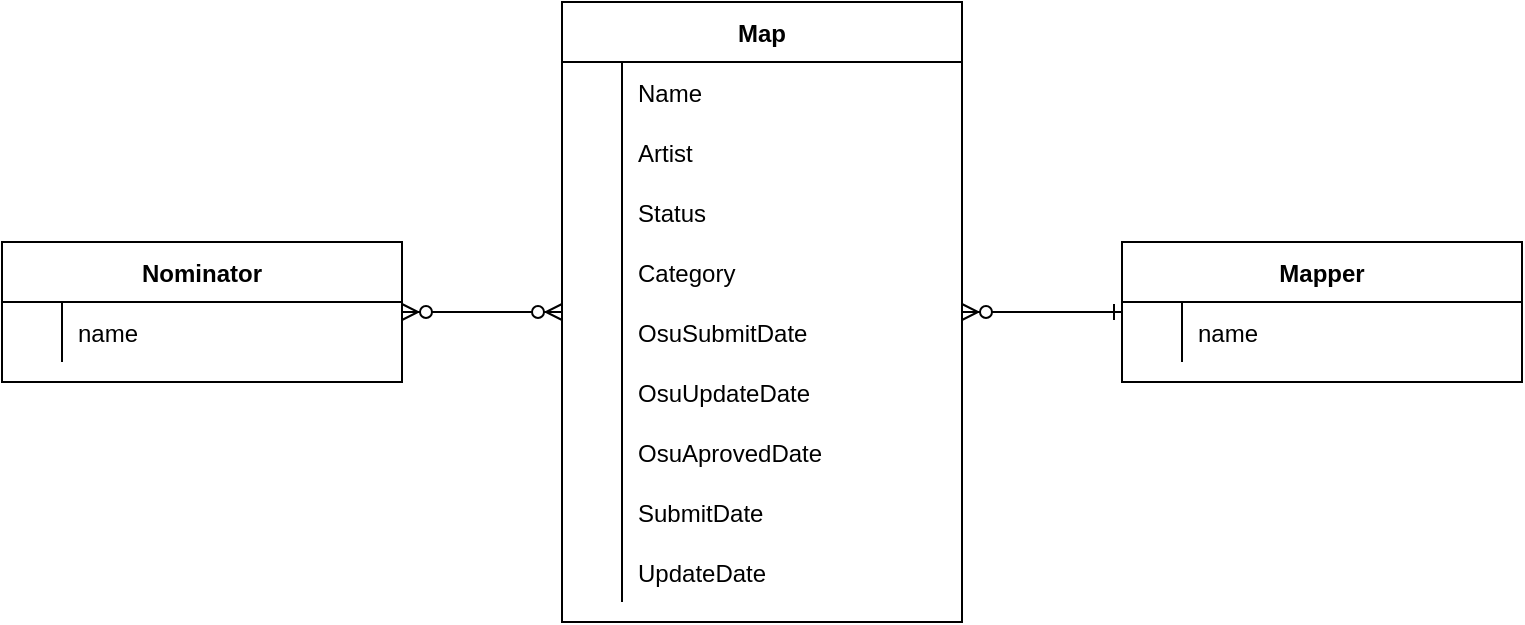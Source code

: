 <mxfile version="14.4.3" type="device"><diagram id="R2lEEEUBdFMjLlhIrx00" name="Page-1"><mxGraphModel dx="981" dy="567" grid="1" gridSize="10" guides="1" tooltips="1" connect="1" arrows="1" fold="1" page="1" pageScale="1" pageWidth="850" pageHeight="1100" math="0" shadow="0" extFonts="Permanent Marker^https://fonts.googleapis.com/css?family=Permanent+Marker"><root><mxCell id="0"/><mxCell id="1" parent="0"/><mxCell id="UP0z-pq8Uf1vi6kAMCyX-36" style="edgeStyle=none;rounded=0;orthogonalLoop=1;jettySize=auto;html=1;startArrow=ERone;startFill=0;endArrow=ERzeroToMany;endFill=1;" parent="1" source="C-vyLk0tnHw3VtMMgP7b-2" target="C-vyLk0tnHw3VtMMgP7b-13" edge="1"><mxGeometry relative="1" as="geometry"/></mxCell><mxCell id="C-vyLk0tnHw3VtMMgP7b-2" value="Mapper" style="shape=table;startSize=30;container=1;collapsible=1;childLayout=tableLayout;fixedRows=1;rowLines=0;fontStyle=1;align=center;resizeLast=1;" parent="1" vertex="1"><mxGeometry x="600" y="215" width="200" height="70" as="geometry"/></mxCell><mxCell id="C-vyLk0tnHw3VtMMgP7b-6" value="" style="shape=partialRectangle;collapsible=0;dropTarget=0;pointerEvents=0;fillColor=none;points=[[0,0.5],[1,0.5]];portConstraint=eastwest;top=0;left=0;right=0;bottom=0;" parent="C-vyLk0tnHw3VtMMgP7b-2" vertex="1"><mxGeometry y="30" width="200" height="30" as="geometry"/></mxCell><mxCell id="C-vyLk0tnHw3VtMMgP7b-7" value="" style="shape=partialRectangle;overflow=hidden;connectable=0;fillColor=none;top=0;left=0;bottom=0;right=0;" parent="C-vyLk0tnHw3VtMMgP7b-6" vertex="1"><mxGeometry width="30" height="30" as="geometry"/></mxCell><mxCell id="C-vyLk0tnHw3VtMMgP7b-8" value="name" style="shape=partialRectangle;overflow=hidden;connectable=0;fillColor=none;top=0;left=0;bottom=0;right=0;align=left;spacingLeft=6;" parent="C-vyLk0tnHw3VtMMgP7b-6" vertex="1"><mxGeometry x="30" width="170" height="30" as="geometry"/></mxCell><mxCell id="C-vyLk0tnHw3VtMMgP7b-13" value="Map" style="shape=table;startSize=30;container=1;collapsible=1;childLayout=tableLayout;fixedRows=1;rowLines=0;fontStyle=1;align=center;resizeLast=1;" parent="1" vertex="1"><mxGeometry x="320" y="95" width="200" height="310" as="geometry"/></mxCell><mxCell id="UP0z-pq8Uf1vi6kAMCyX-15" style="shape=partialRectangle;collapsible=0;dropTarget=0;pointerEvents=0;fillColor=none;points=[[0,0.5],[1,0.5]];portConstraint=eastwest;top=0;left=0;right=0;bottom=0;" parent="C-vyLk0tnHw3VtMMgP7b-13" vertex="1"><mxGeometry y="30" width="200" height="30" as="geometry"/></mxCell><mxCell id="UP0z-pq8Uf1vi6kAMCyX-16" value="" style="shape=partialRectangle;overflow=hidden;connectable=0;fillColor=none;top=0;left=0;bottom=0;right=0;" parent="UP0z-pq8Uf1vi6kAMCyX-15" vertex="1"><mxGeometry width="30" height="30" as="geometry"/></mxCell><mxCell id="UP0z-pq8Uf1vi6kAMCyX-17" value="Name" style="shape=partialRectangle;overflow=hidden;connectable=0;fillColor=none;top=0;left=0;bottom=0;right=0;align=left;spacingLeft=6;" parent="UP0z-pq8Uf1vi6kAMCyX-15" vertex="1"><mxGeometry x="30" width="170" height="30" as="geometry"/></mxCell><mxCell id="UP0z-pq8Uf1vi6kAMCyX-28" style="shape=partialRectangle;collapsible=0;dropTarget=0;pointerEvents=0;fillColor=none;points=[[0,0.5],[1,0.5]];portConstraint=eastwest;top=0;left=0;right=0;bottom=0;" parent="C-vyLk0tnHw3VtMMgP7b-13" vertex="1"><mxGeometry y="60" width="200" height="30" as="geometry"/></mxCell><mxCell id="UP0z-pq8Uf1vi6kAMCyX-29" style="shape=partialRectangle;overflow=hidden;connectable=0;fillColor=none;top=0;left=0;bottom=0;right=0;" parent="UP0z-pq8Uf1vi6kAMCyX-28" vertex="1"><mxGeometry width="30" height="30" as="geometry"/></mxCell><mxCell id="UP0z-pq8Uf1vi6kAMCyX-30" value="Artist" style="shape=partialRectangle;overflow=hidden;connectable=0;fillColor=none;top=0;left=0;bottom=0;right=0;align=left;spacingLeft=6;" parent="UP0z-pq8Uf1vi6kAMCyX-28" vertex="1"><mxGeometry x="30" width="170" height="30" as="geometry"/></mxCell><mxCell id="UP0z-pq8Uf1vi6kAMCyX-31" style="shape=partialRectangle;collapsible=0;dropTarget=0;pointerEvents=0;fillColor=none;points=[[0,0.5],[1,0.5]];portConstraint=eastwest;top=0;left=0;right=0;bottom=0;" parent="C-vyLk0tnHw3VtMMgP7b-13" vertex="1"><mxGeometry y="90" width="200" height="30" as="geometry"/></mxCell><mxCell id="UP0z-pq8Uf1vi6kAMCyX-32" style="shape=partialRectangle;overflow=hidden;connectable=0;fillColor=none;top=0;left=0;bottom=0;right=0;" parent="UP0z-pq8Uf1vi6kAMCyX-31" vertex="1"><mxGeometry width="30" height="30" as="geometry"/></mxCell><mxCell id="UP0z-pq8Uf1vi6kAMCyX-33" value="Status" style="shape=partialRectangle;overflow=hidden;connectable=0;fillColor=none;top=0;left=0;bottom=0;right=0;align=left;spacingLeft=6;" parent="UP0z-pq8Uf1vi6kAMCyX-31" vertex="1"><mxGeometry x="30" width="170" height="30" as="geometry"/></mxCell><mxCell id="Jrv84B24_zAe6i2tIuET-1" style="shape=partialRectangle;collapsible=0;dropTarget=0;pointerEvents=0;fillColor=none;points=[[0,0.5],[1,0.5]];portConstraint=eastwest;top=0;left=0;right=0;bottom=0;" parent="C-vyLk0tnHw3VtMMgP7b-13" vertex="1"><mxGeometry y="120" width="200" height="30" as="geometry"/></mxCell><mxCell id="Jrv84B24_zAe6i2tIuET-2" style="shape=partialRectangle;overflow=hidden;connectable=0;fillColor=none;top=0;left=0;bottom=0;right=0;" parent="Jrv84B24_zAe6i2tIuET-1" vertex="1"><mxGeometry width="30" height="30" as="geometry"/></mxCell><mxCell id="Jrv84B24_zAe6i2tIuET-3" value="Category" style="shape=partialRectangle;overflow=hidden;connectable=0;fillColor=none;top=0;left=0;bottom=0;right=0;align=left;spacingLeft=6;" parent="Jrv84B24_zAe6i2tIuET-1" vertex="1"><mxGeometry x="30" width="170" height="30" as="geometry"/></mxCell><mxCell id="Jrv84B24_zAe6i2tIuET-4" style="shape=partialRectangle;collapsible=0;dropTarget=0;pointerEvents=0;fillColor=none;points=[[0,0.5],[1,0.5]];portConstraint=eastwest;top=0;left=0;right=0;bottom=0;" parent="C-vyLk0tnHw3VtMMgP7b-13" vertex="1"><mxGeometry y="150" width="200" height="30" as="geometry"/></mxCell><mxCell id="Jrv84B24_zAe6i2tIuET-5" style="shape=partialRectangle;overflow=hidden;connectable=0;fillColor=none;top=0;left=0;bottom=0;right=0;" parent="Jrv84B24_zAe6i2tIuET-4" vertex="1"><mxGeometry width="30" height="30" as="geometry"/></mxCell><mxCell id="Jrv84B24_zAe6i2tIuET-6" value="OsuSubmitDate" style="shape=partialRectangle;overflow=hidden;connectable=0;fillColor=none;top=0;left=0;bottom=0;right=0;align=left;spacingLeft=6;" parent="Jrv84B24_zAe6i2tIuET-4" vertex="1"><mxGeometry x="30" width="170" height="30" as="geometry"/></mxCell><mxCell id="Jrv84B24_zAe6i2tIuET-7" style="shape=partialRectangle;collapsible=0;dropTarget=0;pointerEvents=0;fillColor=none;points=[[0,0.5],[1,0.5]];portConstraint=eastwest;top=0;left=0;right=0;bottom=0;" parent="C-vyLk0tnHw3VtMMgP7b-13" vertex="1"><mxGeometry y="180" width="200" height="30" as="geometry"/></mxCell><mxCell id="Jrv84B24_zAe6i2tIuET-8" style="shape=partialRectangle;overflow=hidden;connectable=0;fillColor=none;top=0;left=0;bottom=0;right=0;" parent="Jrv84B24_zAe6i2tIuET-7" vertex="1"><mxGeometry width="30" height="30" as="geometry"/></mxCell><mxCell id="Jrv84B24_zAe6i2tIuET-9" value="OsuUpdateDate" style="shape=partialRectangle;overflow=hidden;connectable=0;fillColor=none;top=0;left=0;bottom=0;right=0;align=left;spacingLeft=6;" parent="Jrv84B24_zAe6i2tIuET-7" vertex="1"><mxGeometry x="30" width="170" height="30" as="geometry"/></mxCell><mxCell id="t10pyOoqMiIThc-zgDu4-1" style="shape=partialRectangle;collapsible=0;dropTarget=0;pointerEvents=0;fillColor=none;points=[[0,0.5],[1,0.5]];portConstraint=eastwest;top=0;left=0;right=0;bottom=0;" vertex="1" parent="C-vyLk0tnHw3VtMMgP7b-13"><mxGeometry y="210" width="200" height="30" as="geometry"/></mxCell><mxCell id="t10pyOoqMiIThc-zgDu4-2" style="shape=partialRectangle;overflow=hidden;connectable=0;fillColor=none;top=0;left=0;bottom=0;right=0;" vertex="1" parent="t10pyOoqMiIThc-zgDu4-1"><mxGeometry width="30" height="30" as="geometry"/></mxCell><mxCell id="t10pyOoqMiIThc-zgDu4-3" value="OsuAprovedDate" style="shape=partialRectangle;overflow=hidden;connectable=0;fillColor=none;top=0;left=0;bottom=0;right=0;align=left;spacingLeft=6;" vertex="1" parent="t10pyOoqMiIThc-zgDu4-1"><mxGeometry x="30" width="170" height="30" as="geometry"/></mxCell><mxCell id="t10pyOoqMiIThc-zgDu4-4" style="shape=partialRectangle;collapsible=0;dropTarget=0;pointerEvents=0;fillColor=none;points=[[0,0.5],[1,0.5]];portConstraint=eastwest;top=0;left=0;right=0;bottom=0;" vertex="1" parent="C-vyLk0tnHw3VtMMgP7b-13"><mxGeometry y="240" width="200" height="30" as="geometry"/></mxCell><mxCell id="t10pyOoqMiIThc-zgDu4-5" style="shape=partialRectangle;overflow=hidden;connectable=0;fillColor=none;top=0;left=0;bottom=0;right=0;" vertex="1" parent="t10pyOoqMiIThc-zgDu4-4"><mxGeometry width="30" height="30" as="geometry"/></mxCell><mxCell id="t10pyOoqMiIThc-zgDu4-6" value="SubmitDate" style="shape=partialRectangle;overflow=hidden;connectable=0;fillColor=none;top=0;left=0;bottom=0;right=0;align=left;spacingLeft=6;" vertex="1" parent="t10pyOoqMiIThc-zgDu4-4"><mxGeometry x="30" width="170" height="30" as="geometry"/></mxCell><mxCell id="t10pyOoqMiIThc-zgDu4-7" style="shape=partialRectangle;collapsible=0;dropTarget=0;pointerEvents=0;fillColor=none;points=[[0,0.5],[1,0.5]];portConstraint=eastwest;top=0;left=0;right=0;bottom=0;" vertex="1" parent="C-vyLk0tnHw3VtMMgP7b-13"><mxGeometry y="270" width="200" height="30" as="geometry"/></mxCell><mxCell id="t10pyOoqMiIThc-zgDu4-8" style="shape=partialRectangle;overflow=hidden;connectable=0;fillColor=none;top=0;left=0;bottom=0;right=0;" vertex="1" parent="t10pyOoqMiIThc-zgDu4-7"><mxGeometry width="30" height="30" as="geometry"/></mxCell><mxCell id="t10pyOoqMiIThc-zgDu4-9" value="UpdateDate" style="shape=partialRectangle;overflow=hidden;connectable=0;fillColor=none;top=0;left=0;bottom=0;right=0;align=left;spacingLeft=6;" vertex="1" parent="t10pyOoqMiIThc-zgDu4-7"><mxGeometry x="30" width="170" height="30" as="geometry"/></mxCell><mxCell id="UP0z-pq8Uf1vi6kAMCyX-34" style="rounded=0;orthogonalLoop=1;jettySize=auto;html=1;startArrow=ERzeroToMany;startFill=1;endArrow=ERzeroToMany;endFill=1;" parent="1" source="UP0z-pq8Uf1vi6kAMCyX-1" target="C-vyLk0tnHw3VtMMgP7b-13" edge="1"><mxGeometry relative="1" as="geometry"><mxPoint x="80" y="205" as="targetPoint"/></mxGeometry></mxCell><mxCell id="UP0z-pq8Uf1vi6kAMCyX-1" value="Nominator" style="shape=table;startSize=30;container=1;collapsible=1;childLayout=tableLayout;fixedRows=1;rowLines=0;fontStyle=1;align=center;resizeLast=1;" parent="1" vertex="1"><mxGeometry x="40" y="215" width="200" height="70" as="geometry"/></mxCell><mxCell id="UP0z-pq8Uf1vi6kAMCyX-5" value="" style="shape=partialRectangle;collapsible=0;dropTarget=0;pointerEvents=0;fillColor=none;points=[[0,0.5],[1,0.5]];portConstraint=eastwest;top=0;left=0;right=0;bottom=0;" parent="UP0z-pq8Uf1vi6kAMCyX-1" vertex="1"><mxGeometry y="30" width="200" height="30" as="geometry"/></mxCell><mxCell id="UP0z-pq8Uf1vi6kAMCyX-6" value="" style="shape=partialRectangle;overflow=hidden;connectable=0;fillColor=none;top=0;left=0;bottom=0;right=0;" parent="UP0z-pq8Uf1vi6kAMCyX-5" vertex="1"><mxGeometry width="30" height="30" as="geometry"/></mxCell><mxCell id="UP0z-pq8Uf1vi6kAMCyX-7" value="name" style="shape=partialRectangle;overflow=hidden;connectable=0;fillColor=none;top=0;left=0;bottom=0;right=0;align=left;spacingLeft=6;" parent="UP0z-pq8Uf1vi6kAMCyX-5" vertex="1"><mxGeometry x="30" width="170" height="30" as="geometry"/></mxCell></root></mxGraphModel></diagram></mxfile>